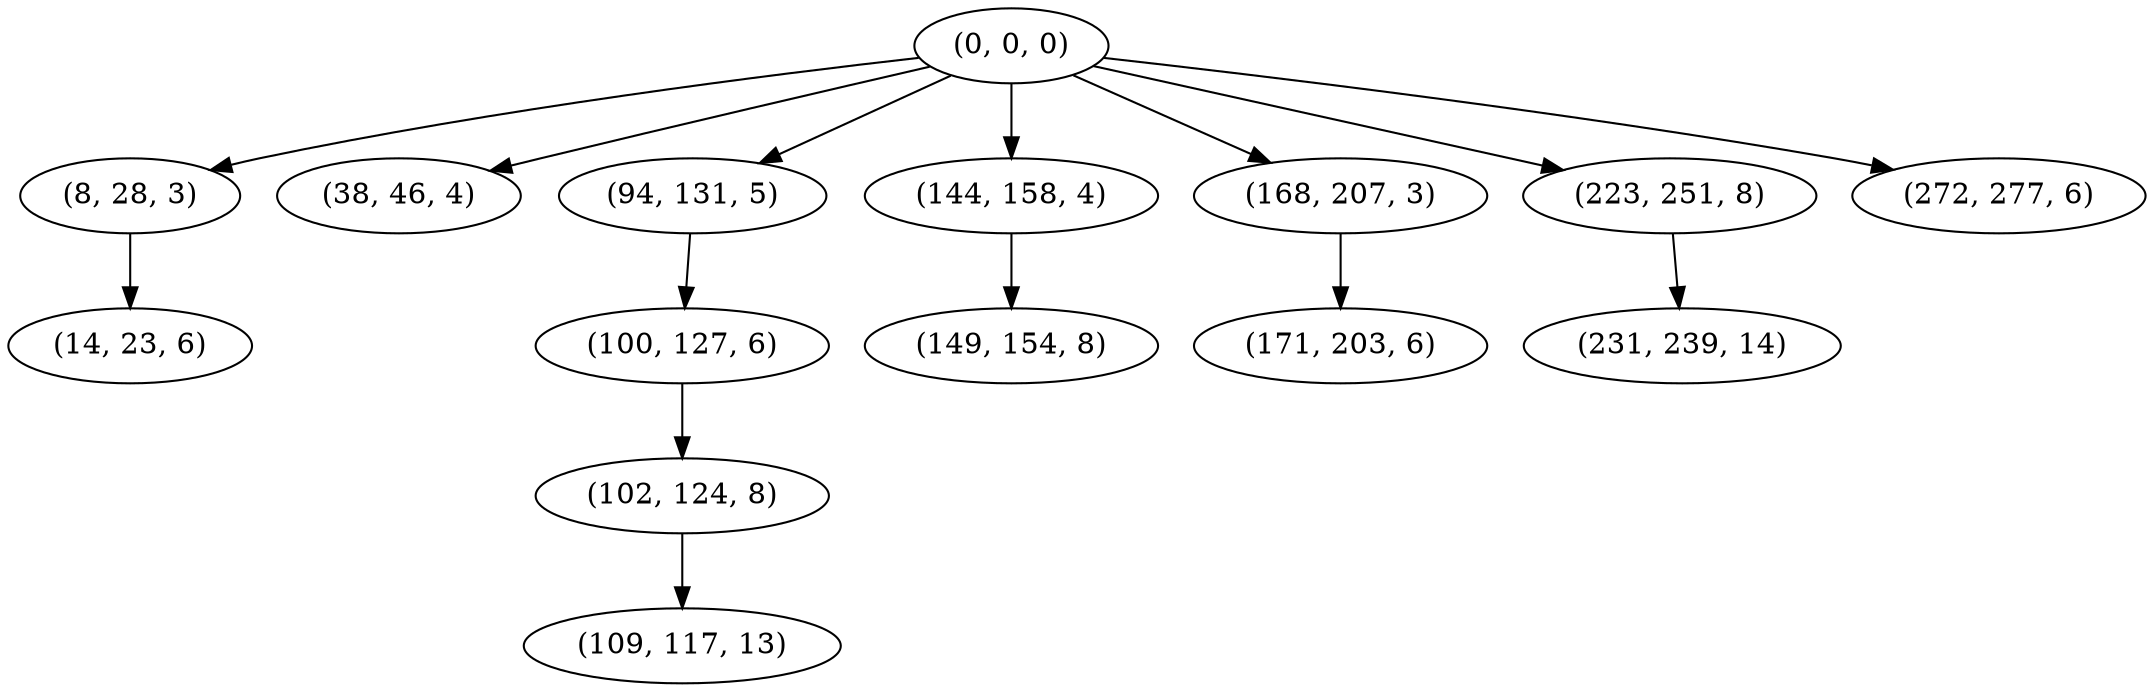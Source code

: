 digraph tree {
    "(0, 0, 0)";
    "(8, 28, 3)";
    "(14, 23, 6)";
    "(38, 46, 4)";
    "(94, 131, 5)";
    "(100, 127, 6)";
    "(102, 124, 8)";
    "(109, 117, 13)";
    "(144, 158, 4)";
    "(149, 154, 8)";
    "(168, 207, 3)";
    "(171, 203, 6)";
    "(223, 251, 8)";
    "(231, 239, 14)";
    "(272, 277, 6)";
    "(0, 0, 0)" -> "(8, 28, 3)";
    "(0, 0, 0)" -> "(38, 46, 4)";
    "(0, 0, 0)" -> "(94, 131, 5)";
    "(0, 0, 0)" -> "(144, 158, 4)";
    "(0, 0, 0)" -> "(168, 207, 3)";
    "(0, 0, 0)" -> "(223, 251, 8)";
    "(0, 0, 0)" -> "(272, 277, 6)";
    "(8, 28, 3)" -> "(14, 23, 6)";
    "(94, 131, 5)" -> "(100, 127, 6)";
    "(100, 127, 6)" -> "(102, 124, 8)";
    "(102, 124, 8)" -> "(109, 117, 13)";
    "(144, 158, 4)" -> "(149, 154, 8)";
    "(168, 207, 3)" -> "(171, 203, 6)";
    "(223, 251, 8)" -> "(231, 239, 14)";
}
